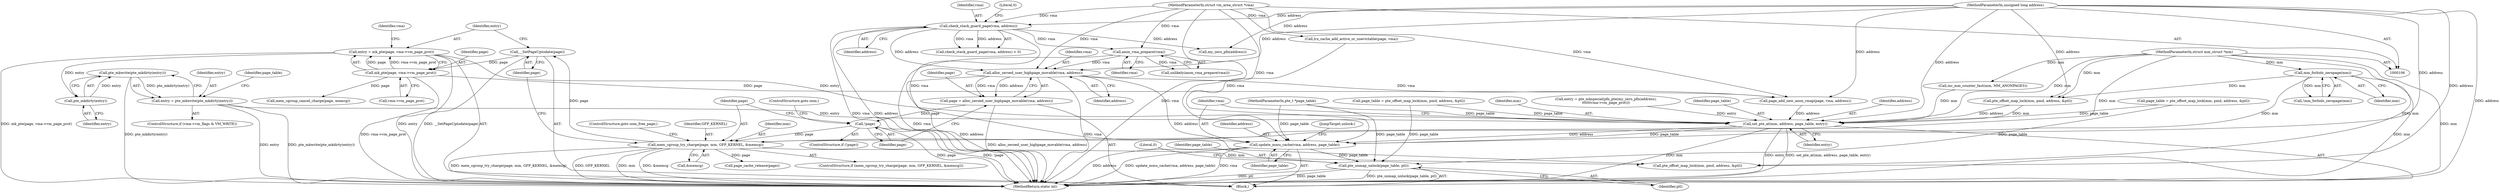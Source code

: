 digraph "0_linux_6b7339f4c31ad69c8e9c0b2859276e22cf72176d@API" {
"1000209" [label="(Call,pte_mkwrite(pte_mkdirty(entry)))"];
"1000210" [label="(Call,pte_mkdirty(entry))"];
"1000194" [label="(Call,entry = mk_pte(page, vma->vm_page_prot))"];
"1000196" [label="(Call,mk_pte(page, vma->vm_page_prot))"];
"1000192" [label="(Call,__SetPageUptodate(page))"];
"1000185" [label="(Call,mem_cgroup_try_charge(page, mm, GFP_KERNEL, &memcg))"];
"1000181" [label="(Call,!page)"];
"1000175" [label="(Call,page = alloc_zeroed_user_highpage_movable(vma, address))"];
"1000177" [label="(Call,alloc_zeroed_user_highpage_movable(vma, address))"];
"1000172" [label="(Call,anon_vma_prepare(vma))"];
"1000130" [label="(Call,check_stack_guard_page(vma, address))"];
"1000108" [label="(MethodParameterIn,struct vm_area_struct *vma)"];
"1000109" [label="(MethodParameterIn,unsigned long address)"];
"1000143" [label="(Call,mm_forbids_zeropage(mm))"];
"1000107" [label="(MethodParameterIn,struct mm_struct *mm)"];
"1000207" [label="(Call,entry = pte_mkwrite(pte_mkdirty(entry)))"];
"1000241" [label="(Call,set_pte_at(mm, address, page_table, entry))"];
"1000246" [label="(Call,update_mmu_cache(vma, address, page_table))"];
"1000251" [label="(Call,pte_unmap_unlock(page_table, ptl))"];
"1000142" [label="(Call,!mm_forbids_zeropage(mm))"];
"1000201" [label="(ControlStructure,if (vma->vm_flags & VM_WRITE))"];
"1000189" [label="(Call,&memcg)"];
"1000269" [label="(MethodReturn,static int)"];
"1000195" [label="(Identifier,entry)"];
"1000246" [label="(Call,update_mmu_cache(vma, address, page_table))"];
"1000185" [label="(Call,mem_cgroup_try_charge(page, mm, GFP_KERNEL, &memcg))"];
"1000245" [label="(Identifier,entry)"];
"1000193" [label="(Identifier,page)"];
"1000175" [label="(Call,page = alloc_zeroed_user_highpage_movable(vma, address))"];
"1000110" [label="(MethodParameterIn,pte_t *page_table)"];
"1000208" [label="(Identifier,entry)"];
"1000182" [label="(Identifier,page)"];
"1000176" [label="(Identifier,page)"];
"1000229" [label="(Call,page_add_new_anon_rmap(page, vma, address))"];
"1000249" [label="(Identifier,page_table)"];
"1000109" [label="(MethodParameterIn,unsigned long address)"];
"1000196" [label="(Call,mk_pte(page, vma->vm_page_prot))"];
"1000253" [label="(Identifier,ptl)"];
"1000155" [label="(Call,page_table = pte_offset_map_lock(mm, pmd, address, &ptl))"];
"1000179" [label="(Identifier,address)"];
"1000211" [label="(Identifier,entry)"];
"1000113" [label="(Block,)"];
"1000226" [label="(Call,inc_mm_counter_fast(mm, MM_ANONPAGES))"];
"1000108" [label="(MethodParameterIn,struct vm_area_struct *vma)"];
"1000171" [label="(Call,unlikely(anon_vma_prepare(vma)))"];
"1000237" [label="(Call,lru_cache_add_active_or_unevictable(page, vma))"];
"1000192" [label="(Call,__SetPageUptodate(page))"];
"1000241" [label="(Call,set_pte_at(mm, address, page_table, entry))"];
"1000257" [label="(Call,mem_cgroup_cancel_charge(page, memcg))"];
"1000209" [label="(Call,pte_mkwrite(pte_mkdirty(entry)))"];
"1000187" [label="(Identifier,mm)"];
"1000252" [label="(Identifier,page_table)"];
"1000178" [label="(Identifier,vma)"];
"1000181" [label="(Call,!page)"];
"1000180" [label="(ControlStructure,if (!page))"];
"1000213" [label="(Identifier,page_table)"];
"1000244" [label="(Identifier,page_table)"];
"1000186" [label="(Identifier,page)"];
"1000177" [label="(Call,alloc_zeroed_user_highpage_movable(vma, address))"];
"1000131" [label="(Identifier,vma)"];
"1000243" [label="(Identifier,address)"];
"1000204" [label="(Identifier,vma)"];
"1000144" [label="(Identifier,mm)"];
"1000143" [label="(Call,mm_forbids_zeropage(mm))"];
"1000107" [label="(MethodParameterIn,struct mm_struct *mm)"];
"1000150" [label="(Call,my_zero_pfn(address))"];
"1000242" [label="(Identifier,mm)"];
"1000248" [label="(Identifier,address)"];
"1000264" [label="(Call,page_cache_release(page))"];
"1000173" [label="(Identifier,vma)"];
"1000250" [label="(JumpTarget,unlock:)"];
"1000132" [label="(Identifier,address)"];
"1000212" [label="(Call,page_table = pte_offset_map_lock(mm, pmd, address, &ptl))"];
"1000207" [label="(Call,entry = pte_mkwrite(pte_mkdirty(entry)))"];
"1000146" [label="(Call,entry = pte_mkspecial(pfn_pte(my_zero_pfn(address),\n\t\t\t\t\t\tvma->vm_page_prot)))"];
"1000198" [label="(Call,vma->vm_page_prot)"];
"1000255" [label="(Literal,0)"];
"1000194" [label="(Call,entry = mk_pte(page, vma->vm_page_prot))"];
"1000247" [label="(Identifier,vma)"];
"1000184" [label="(ControlStructure,if (mem_cgroup_try_charge(page, mm, GFP_KERNEL, &memcg)))"];
"1000191" [label="(ControlStructure,goto oom_free_page;)"];
"1000133" [label="(Literal,0)"];
"1000210" [label="(Call,pte_mkdirty(entry))"];
"1000130" [label="(Call,check_stack_guard_page(vma, address))"];
"1000129" [label="(Call,check_stack_guard_page(vma, address) < 0)"];
"1000183" [label="(ControlStructure,goto oom;)"];
"1000214" [label="(Call,pte_offset_map_lock(mm, pmd, address, &ptl))"];
"1000157" [label="(Call,pte_offset_map_lock(mm, pmd, address, &ptl))"];
"1000251" [label="(Call,pte_unmap_unlock(page_table, ptl))"];
"1000188" [label="(Identifier,GFP_KERNEL)"];
"1000197" [label="(Identifier,page)"];
"1000172" [label="(Call,anon_vma_prepare(vma))"];
"1000209" -> "1000207"  [label="AST: "];
"1000209" -> "1000210"  [label="CFG: "];
"1000210" -> "1000209"  [label="AST: "];
"1000207" -> "1000209"  [label="CFG: "];
"1000209" -> "1000269"  [label="DDG: pte_mkdirty(entry)"];
"1000209" -> "1000207"  [label="DDG: pte_mkdirty(entry)"];
"1000210" -> "1000209"  [label="DDG: entry"];
"1000210" -> "1000211"  [label="CFG: "];
"1000211" -> "1000210"  [label="AST: "];
"1000194" -> "1000210"  [label="DDG: entry"];
"1000194" -> "1000113"  [label="AST: "];
"1000194" -> "1000196"  [label="CFG: "];
"1000195" -> "1000194"  [label="AST: "];
"1000196" -> "1000194"  [label="AST: "];
"1000204" -> "1000194"  [label="CFG: "];
"1000194" -> "1000269"  [label="DDG: entry"];
"1000194" -> "1000269"  [label="DDG: mk_pte(page, vma->vm_page_prot)"];
"1000196" -> "1000194"  [label="DDG: page"];
"1000196" -> "1000194"  [label="DDG: vma->vm_page_prot"];
"1000194" -> "1000241"  [label="DDG: entry"];
"1000196" -> "1000198"  [label="CFG: "];
"1000197" -> "1000196"  [label="AST: "];
"1000198" -> "1000196"  [label="AST: "];
"1000196" -> "1000269"  [label="DDG: vma->vm_page_prot"];
"1000192" -> "1000196"  [label="DDG: page"];
"1000196" -> "1000229"  [label="DDG: page"];
"1000196" -> "1000257"  [label="DDG: page"];
"1000192" -> "1000113"  [label="AST: "];
"1000192" -> "1000193"  [label="CFG: "];
"1000193" -> "1000192"  [label="AST: "];
"1000195" -> "1000192"  [label="CFG: "];
"1000192" -> "1000269"  [label="DDG: __SetPageUptodate(page)"];
"1000185" -> "1000192"  [label="DDG: page"];
"1000185" -> "1000184"  [label="AST: "];
"1000185" -> "1000189"  [label="CFG: "];
"1000186" -> "1000185"  [label="AST: "];
"1000187" -> "1000185"  [label="AST: "];
"1000188" -> "1000185"  [label="AST: "];
"1000189" -> "1000185"  [label="AST: "];
"1000191" -> "1000185"  [label="CFG: "];
"1000193" -> "1000185"  [label="CFG: "];
"1000185" -> "1000269"  [label="DDG: mem_cgroup_try_charge(page, mm, GFP_KERNEL, &memcg)"];
"1000185" -> "1000269"  [label="DDG: GFP_KERNEL"];
"1000185" -> "1000269"  [label="DDG: mm"];
"1000185" -> "1000269"  [label="DDG: &memcg"];
"1000181" -> "1000185"  [label="DDG: page"];
"1000143" -> "1000185"  [label="DDG: mm"];
"1000107" -> "1000185"  [label="DDG: mm"];
"1000185" -> "1000214"  [label="DDG: mm"];
"1000185" -> "1000264"  [label="DDG: page"];
"1000181" -> "1000180"  [label="AST: "];
"1000181" -> "1000182"  [label="CFG: "];
"1000182" -> "1000181"  [label="AST: "];
"1000183" -> "1000181"  [label="CFG: "];
"1000186" -> "1000181"  [label="CFG: "];
"1000181" -> "1000269"  [label="DDG: !page"];
"1000181" -> "1000269"  [label="DDG: page"];
"1000175" -> "1000181"  [label="DDG: page"];
"1000175" -> "1000113"  [label="AST: "];
"1000175" -> "1000177"  [label="CFG: "];
"1000176" -> "1000175"  [label="AST: "];
"1000177" -> "1000175"  [label="AST: "];
"1000182" -> "1000175"  [label="CFG: "];
"1000175" -> "1000269"  [label="DDG: alloc_zeroed_user_highpage_movable(vma, address)"];
"1000177" -> "1000175"  [label="DDG: vma"];
"1000177" -> "1000175"  [label="DDG: address"];
"1000177" -> "1000179"  [label="CFG: "];
"1000178" -> "1000177"  [label="AST: "];
"1000179" -> "1000177"  [label="AST: "];
"1000177" -> "1000269"  [label="DDG: address"];
"1000177" -> "1000269"  [label="DDG: vma"];
"1000172" -> "1000177"  [label="DDG: vma"];
"1000108" -> "1000177"  [label="DDG: vma"];
"1000130" -> "1000177"  [label="DDG: address"];
"1000109" -> "1000177"  [label="DDG: address"];
"1000177" -> "1000214"  [label="DDG: address"];
"1000177" -> "1000229"  [label="DDG: vma"];
"1000172" -> "1000171"  [label="AST: "];
"1000172" -> "1000173"  [label="CFG: "];
"1000173" -> "1000172"  [label="AST: "];
"1000171" -> "1000172"  [label="CFG: "];
"1000172" -> "1000269"  [label="DDG: vma"];
"1000172" -> "1000171"  [label="DDG: vma"];
"1000130" -> "1000172"  [label="DDG: vma"];
"1000108" -> "1000172"  [label="DDG: vma"];
"1000130" -> "1000129"  [label="AST: "];
"1000130" -> "1000132"  [label="CFG: "];
"1000131" -> "1000130"  [label="AST: "];
"1000132" -> "1000130"  [label="AST: "];
"1000133" -> "1000130"  [label="CFG: "];
"1000130" -> "1000269"  [label="DDG: address"];
"1000130" -> "1000269"  [label="DDG: vma"];
"1000130" -> "1000129"  [label="DDG: vma"];
"1000130" -> "1000129"  [label="DDG: address"];
"1000108" -> "1000130"  [label="DDG: vma"];
"1000109" -> "1000130"  [label="DDG: address"];
"1000130" -> "1000150"  [label="DDG: address"];
"1000130" -> "1000246"  [label="DDG: vma"];
"1000108" -> "1000106"  [label="AST: "];
"1000108" -> "1000269"  [label="DDG: vma"];
"1000108" -> "1000229"  [label="DDG: vma"];
"1000108" -> "1000237"  [label="DDG: vma"];
"1000108" -> "1000246"  [label="DDG: vma"];
"1000109" -> "1000106"  [label="AST: "];
"1000109" -> "1000269"  [label="DDG: address"];
"1000109" -> "1000150"  [label="DDG: address"];
"1000109" -> "1000157"  [label="DDG: address"];
"1000109" -> "1000214"  [label="DDG: address"];
"1000109" -> "1000229"  [label="DDG: address"];
"1000109" -> "1000241"  [label="DDG: address"];
"1000109" -> "1000246"  [label="DDG: address"];
"1000143" -> "1000142"  [label="AST: "];
"1000143" -> "1000144"  [label="CFG: "];
"1000144" -> "1000143"  [label="AST: "];
"1000142" -> "1000143"  [label="CFG: "];
"1000143" -> "1000269"  [label="DDG: mm"];
"1000143" -> "1000142"  [label="DDG: mm"];
"1000107" -> "1000143"  [label="DDG: mm"];
"1000143" -> "1000157"  [label="DDG: mm"];
"1000107" -> "1000106"  [label="AST: "];
"1000107" -> "1000269"  [label="DDG: mm"];
"1000107" -> "1000157"  [label="DDG: mm"];
"1000107" -> "1000214"  [label="DDG: mm"];
"1000107" -> "1000226"  [label="DDG: mm"];
"1000107" -> "1000241"  [label="DDG: mm"];
"1000207" -> "1000201"  [label="AST: "];
"1000208" -> "1000207"  [label="AST: "];
"1000213" -> "1000207"  [label="CFG: "];
"1000207" -> "1000269"  [label="DDG: pte_mkwrite(pte_mkdirty(entry))"];
"1000207" -> "1000269"  [label="DDG: entry"];
"1000207" -> "1000241"  [label="DDG: entry"];
"1000241" -> "1000113"  [label="AST: "];
"1000241" -> "1000245"  [label="CFG: "];
"1000242" -> "1000241"  [label="AST: "];
"1000243" -> "1000241"  [label="AST: "];
"1000244" -> "1000241"  [label="AST: "];
"1000245" -> "1000241"  [label="AST: "];
"1000247" -> "1000241"  [label="CFG: "];
"1000241" -> "1000269"  [label="DDG: mm"];
"1000241" -> "1000269"  [label="DDG: entry"];
"1000241" -> "1000269"  [label="DDG: set_pte_at(mm, address, page_table, entry)"];
"1000226" -> "1000241"  [label="DDG: mm"];
"1000157" -> "1000241"  [label="DDG: mm"];
"1000157" -> "1000241"  [label="DDG: address"];
"1000229" -> "1000241"  [label="DDG: address"];
"1000155" -> "1000241"  [label="DDG: page_table"];
"1000212" -> "1000241"  [label="DDG: page_table"];
"1000110" -> "1000241"  [label="DDG: page_table"];
"1000146" -> "1000241"  [label="DDG: entry"];
"1000241" -> "1000246"  [label="DDG: address"];
"1000241" -> "1000246"  [label="DDG: page_table"];
"1000246" -> "1000113"  [label="AST: "];
"1000246" -> "1000249"  [label="CFG: "];
"1000247" -> "1000246"  [label="AST: "];
"1000248" -> "1000246"  [label="AST: "];
"1000249" -> "1000246"  [label="AST: "];
"1000250" -> "1000246"  [label="CFG: "];
"1000246" -> "1000269"  [label="DDG: address"];
"1000246" -> "1000269"  [label="DDG: update_mmu_cache(vma, address, page_table)"];
"1000246" -> "1000269"  [label="DDG: vma"];
"1000237" -> "1000246"  [label="DDG: vma"];
"1000110" -> "1000246"  [label="DDG: page_table"];
"1000246" -> "1000251"  [label="DDG: page_table"];
"1000251" -> "1000113"  [label="AST: "];
"1000251" -> "1000253"  [label="CFG: "];
"1000252" -> "1000251"  [label="AST: "];
"1000253" -> "1000251"  [label="AST: "];
"1000255" -> "1000251"  [label="CFG: "];
"1000251" -> "1000269"  [label="DDG: pte_unmap_unlock(page_table, ptl)"];
"1000251" -> "1000269"  [label="DDG: ptl"];
"1000251" -> "1000269"  [label="DDG: page_table"];
"1000155" -> "1000251"  [label="DDG: page_table"];
"1000212" -> "1000251"  [label="DDG: page_table"];
"1000110" -> "1000251"  [label="DDG: page_table"];
}
